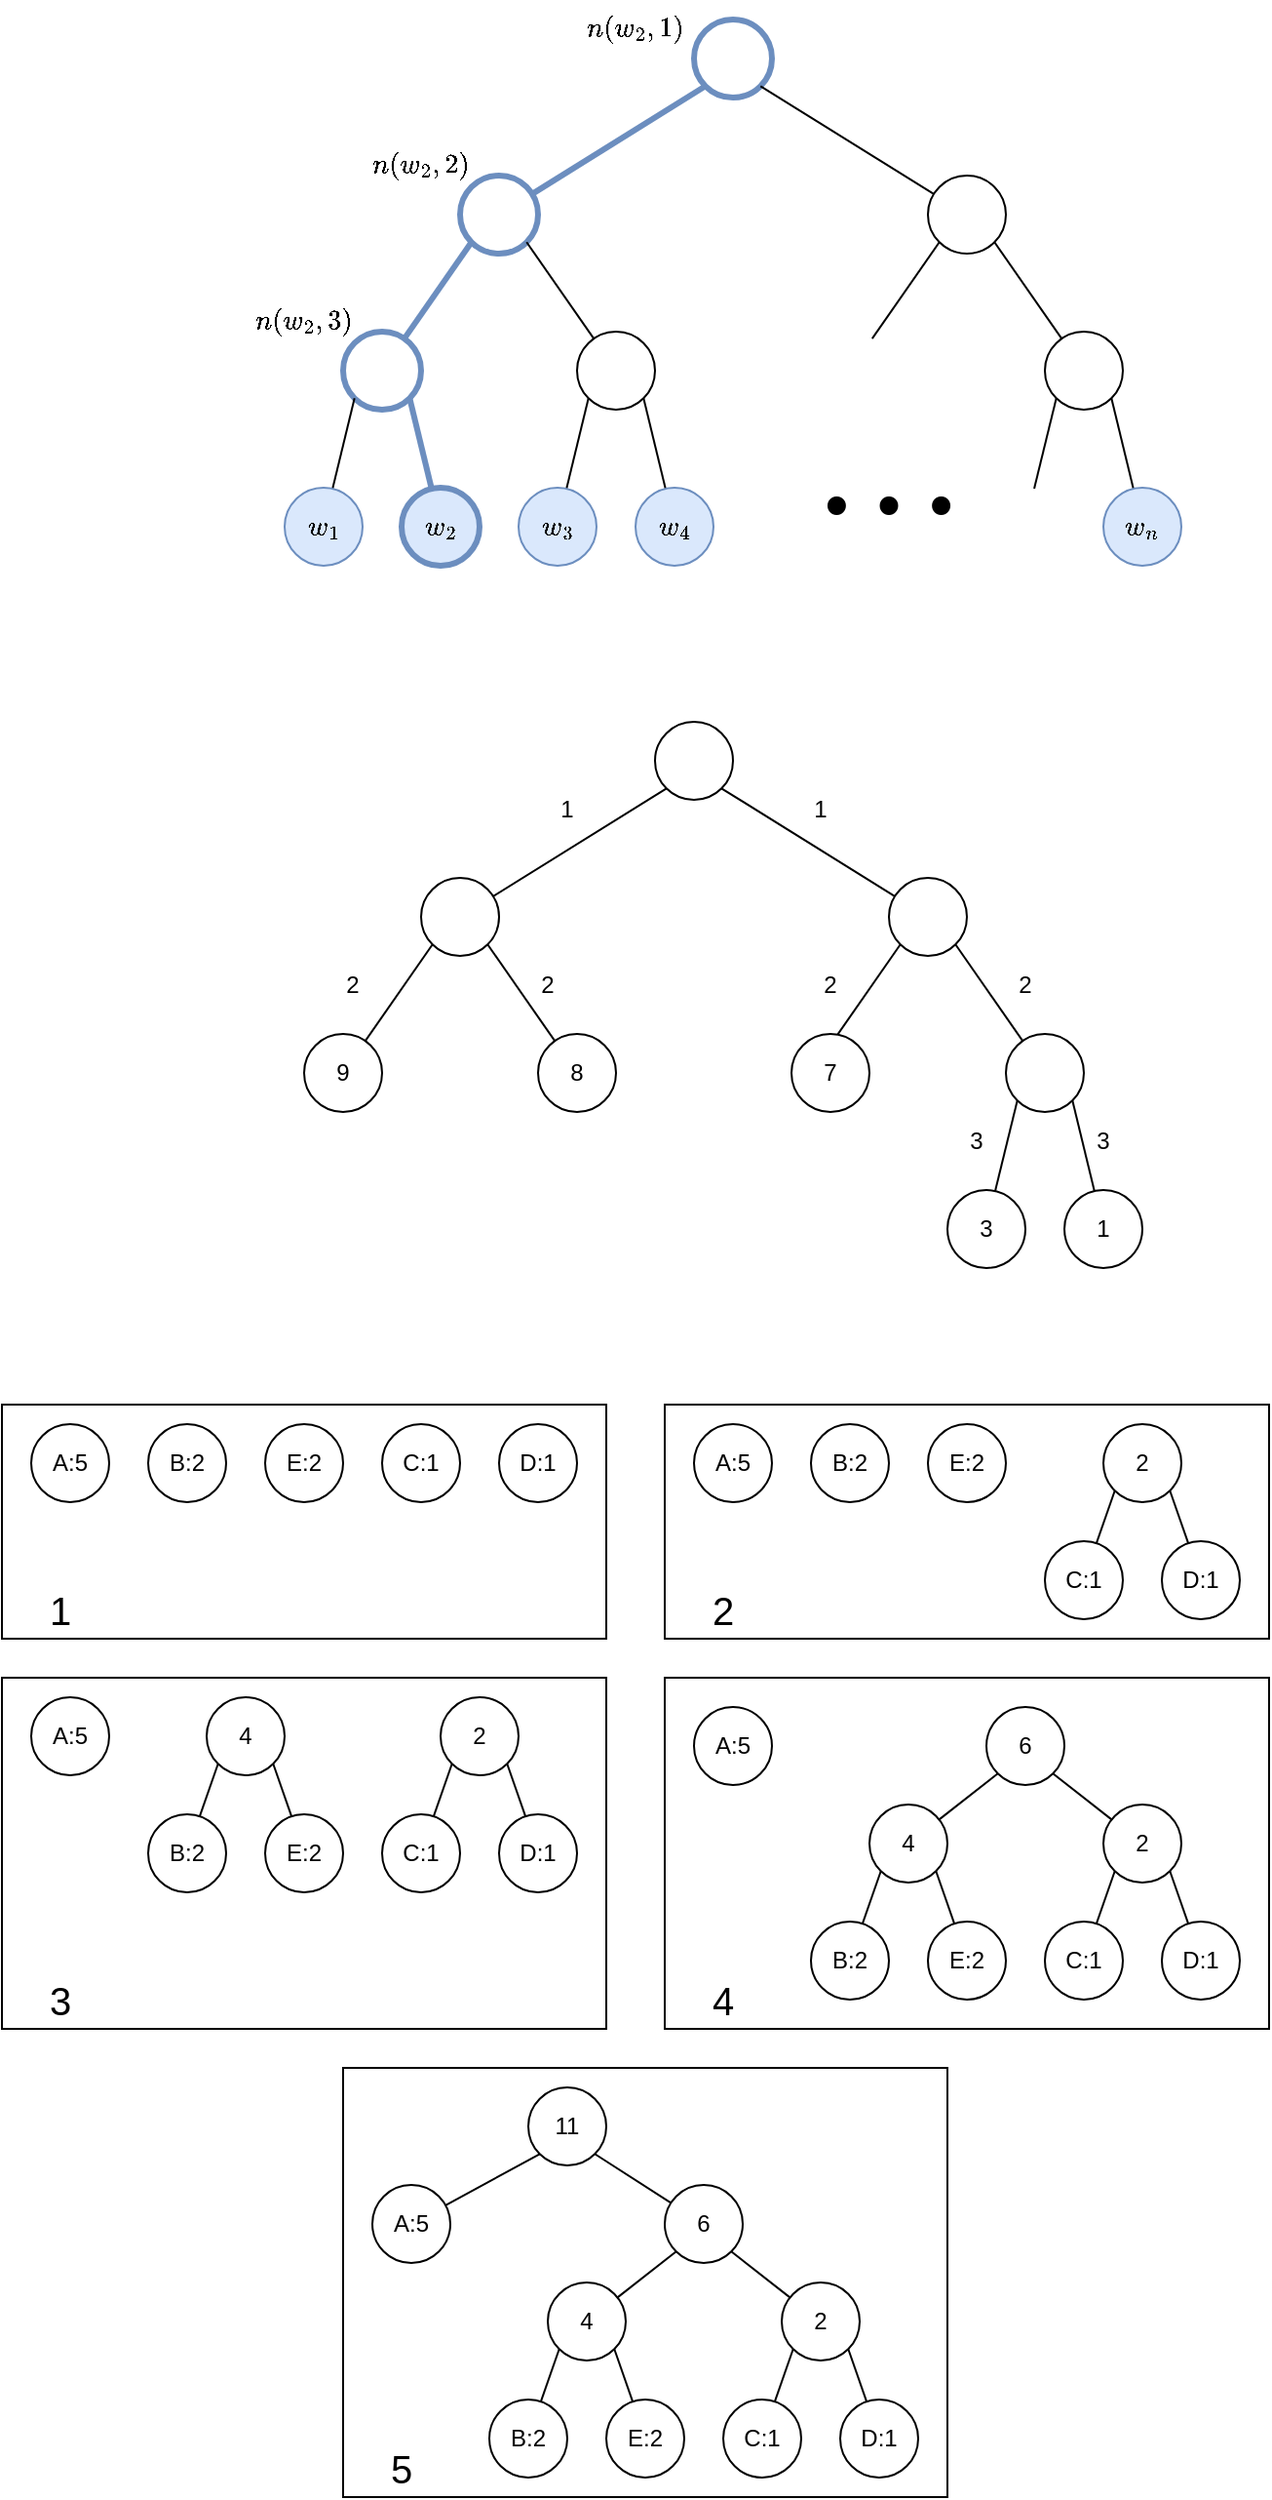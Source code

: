 <mxfile>
    <diagram id="yGMjOtynLAjy5uRdQ5Lb" name="Page-1">
        <mxGraphModel dx="1818" dy="858" grid="1" gridSize="10" guides="1" tooltips="1" connect="1" arrows="1" fold="1" page="1" pageScale="1" pageWidth="4681" pageHeight="3300" math="1" shadow="0">
            <root>
                <mxCell id="0"/>
                <mxCell id="1" parent="0"/>
                <mxCell id="2" value="" style="ellipse;whiteSpace=wrap;html=1;aspect=fixed;fillColor=none;strokeColor=#6c8ebf;strokeWidth=3;" vertex="1" parent="1">
                    <mxGeometry x="400" y="40" width="40" height="40" as="geometry"/>
                </mxCell>
                <mxCell id="17" style="edgeStyle=none;html=1;entryX=0;entryY=1;entryDx=0;entryDy=0;endArrow=none;endFill=0;fillColor=#dae8fc;strokeColor=#6c8ebf;strokeWidth=3;" edge="1" parent="1" source="3" target="2">
                    <mxGeometry relative="1" as="geometry"/>
                </mxCell>
                <mxCell id="3" value="" style="ellipse;whiteSpace=wrap;html=1;aspect=fixed;fillColor=none;strokeColor=#6c8ebf;strokeWidth=3;" vertex="1" parent="1">
                    <mxGeometry x="280" y="120" width="40" height="40" as="geometry"/>
                </mxCell>
                <mxCell id="18" style="edgeStyle=none;html=1;entryX=1;entryY=1;entryDx=0;entryDy=0;endArrow=none;endFill=0;" edge="1" parent="1" source="4" target="2">
                    <mxGeometry relative="1" as="geometry"/>
                </mxCell>
                <mxCell id="4" value="" style="ellipse;whiteSpace=wrap;html=1;aspect=fixed;" vertex="1" parent="1">
                    <mxGeometry x="520" y="120" width="40" height="40" as="geometry"/>
                </mxCell>
                <mxCell id="19" style="edgeStyle=none;html=1;entryX=0;entryY=1;entryDx=0;entryDy=0;endArrow=none;endFill=0;fillColor=#dae8fc;strokeColor=#6c8ebf;strokeWidth=3;" edge="1" parent="1" source="5" target="3">
                    <mxGeometry relative="1" as="geometry"/>
                </mxCell>
                <mxCell id="5" value="" style="ellipse;whiteSpace=wrap;html=1;aspect=fixed;strokeWidth=3;fillColor=none;strokeColor=#6c8ebf;" vertex="1" parent="1">
                    <mxGeometry x="220" y="200" width="40" height="40" as="geometry"/>
                </mxCell>
                <mxCell id="20" style="edgeStyle=none;html=1;entryX=1;entryY=1;entryDx=0;entryDy=0;endArrow=none;endFill=0;" edge="1" parent="1" source="6" target="3">
                    <mxGeometry relative="1" as="geometry"/>
                </mxCell>
                <mxCell id="6" value="" style="ellipse;whiteSpace=wrap;html=1;aspect=fixed;" vertex="1" parent="1">
                    <mxGeometry x="340" y="200" width="40" height="40" as="geometry"/>
                </mxCell>
                <mxCell id="21" style="edgeStyle=none;html=1;entryX=0;entryY=1;entryDx=0;entryDy=0;endArrow=none;endFill=0;" edge="1" parent="1" target="4">
                    <mxGeometry relative="1" as="geometry">
                        <mxPoint x="491.411" y="203.575" as="sourcePoint"/>
                    </mxGeometry>
                </mxCell>
                <mxCell id="22" style="edgeStyle=none;html=1;entryX=1;entryY=1;entryDx=0;entryDy=0;endArrow=none;endFill=0;" edge="1" parent="1" source="8" target="4">
                    <mxGeometry relative="1" as="geometry"/>
                </mxCell>
                <mxCell id="8" value="" style="ellipse;whiteSpace=wrap;html=1;aspect=fixed;" vertex="1" parent="1">
                    <mxGeometry x="580" y="200" width="40" height="40" as="geometry"/>
                </mxCell>
                <mxCell id="23" style="edgeStyle=none;html=1;entryX=0;entryY=1;entryDx=0;entryDy=0;endArrow=none;endFill=0;" edge="1" parent="1" source="9" target="5">
                    <mxGeometry relative="1" as="geometry"/>
                </mxCell>
                <mxCell id="9" value="$$w_1$$" style="ellipse;whiteSpace=wrap;html=1;aspect=fixed;fillColor=#dae8fc;strokeColor=#6c8ebf;" vertex="1" parent="1">
                    <mxGeometry x="190" y="280" width="40" height="40" as="geometry"/>
                </mxCell>
                <mxCell id="24" style="edgeStyle=none;html=1;entryX=1;entryY=1;entryDx=0;entryDy=0;endArrow=none;endFill=0;strokeWidth=3;fillColor=#dae8fc;strokeColor=#6c8ebf;" edge="1" parent="1" source="10" target="5">
                    <mxGeometry relative="1" as="geometry"/>
                </mxCell>
                <mxCell id="10" value="&lt;span style=&quot;color: rgb(0, 0, 0);&quot;&gt;$$w_2$$&lt;/span&gt;" style="ellipse;whiteSpace=wrap;html=1;aspect=fixed;fillColor=#dae8fc;strokeColor=#6c8ebf;strokeWidth=3;" vertex="1" parent="1">
                    <mxGeometry x="250" y="280" width="40" height="40" as="geometry"/>
                </mxCell>
                <mxCell id="25" style="edgeStyle=none;html=1;entryX=0;entryY=1;entryDx=0;entryDy=0;endArrow=none;endFill=0;" edge="1" parent="1" source="11" target="6">
                    <mxGeometry relative="1" as="geometry"/>
                </mxCell>
                <mxCell id="11" value="&lt;span style=&quot;color: rgb(0, 0, 0);&quot;&gt;$$w_3$$&lt;/span&gt;" style="ellipse;whiteSpace=wrap;html=1;aspect=fixed;fillColor=#dae8fc;strokeColor=#6c8ebf;" vertex="1" parent="1">
                    <mxGeometry x="310" y="280" width="40" height="40" as="geometry"/>
                </mxCell>
                <mxCell id="26" style="edgeStyle=none;html=1;entryX=1;entryY=1;entryDx=0;entryDy=0;endArrow=none;endFill=0;" edge="1" parent="1" source="12" target="6">
                    <mxGeometry relative="1" as="geometry"/>
                </mxCell>
                <mxCell id="12" value="&lt;span style=&quot;color: rgb(0, 0, 0);&quot;&gt;$$w_4$$&lt;/span&gt;" style="ellipse;whiteSpace=wrap;html=1;aspect=fixed;fillColor=#dae8fc;strokeColor=#6c8ebf;" vertex="1" parent="1">
                    <mxGeometry x="370" y="280" width="40" height="40" as="geometry"/>
                </mxCell>
                <mxCell id="29" style="edgeStyle=none;html=1;entryX=0;entryY=1;entryDx=0;entryDy=0;endArrow=none;endFill=0;" edge="1" parent="1" target="8">
                    <mxGeometry relative="1" as="geometry">
                        <mxPoint x="574.512" y="280.516" as="sourcePoint"/>
                    </mxGeometry>
                </mxCell>
                <mxCell id="30" style="edgeStyle=none;html=1;entryX=1;entryY=1;entryDx=0;entryDy=0;endArrow=none;endFill=0;" edge="1" parent="1" source="16" target="8">
                    <mxGeometry relative="1" as="geometry"/>
                </mxCell>
                <mxCell id="16" value="&lt;span style=&quot;color: rgb(0, 0, 0);&quot;&gt;$$w_n$$&lt;/span&gt;" style="ellipse;whiteSpace=wrap;html=1;aspect=fixed;fillColor=#dae8fc;strokeColor=#6c8ebf;" vertex="1" parent="1">
                    <mxGeometry x="610" y="280" width="40" height="40" as="geometry"/>
                </mxCell>
                <mxCell id="31" value="…" style="text;html=1;align=center;verticalAlign=middle;whiteSpace=wrap;rounded=0;fontSize=80;fontFamily=Comic Sans MS;" vertex="1" parent="1">
                    <mxGeometry x="460" y="210" width="80" height="110" as="geometry"/>
                </mxCell>
                <mxCell id="33" value="&lt;span style=&quot;color: rgb(0, 0, 0); font-family: Helvetica; font-size: 12px; font-style: normal; font-variant-ligatures: normal; font-variant-caps: normal; font-weight: 400; letter-spacing: normal; orphans: 2; text-indent: 0px; text-transform: none; widows: 2; word-spacing: 0px; -webkit-text-stroke-width: 0px; white-space: normal; background-color: rgb(251, 251, 251); text-decoration-thickness: initial; text-decoration-style: initial; text-decoration-color: initial; float: none; display: inline !important;&quot;&gt;$$n(w_2,1)$$&lt;/span&gt;" style="text;whiteSpace=wrap;html=1;verticalAlign=middle;align=center;" vertex="1" parent="1">
                    <mxGeometry x="320" y="30" width="100" height="30" as="geometry"/>
                </mxCell>
                <mxCell id="34" value="&lt;span style=&quot;color: rgb(0, 0, 0); font-family: Helvetica; font-size: 12px; font-style: normal; font-variant-ligatures: normal; font-variant-caps: normal; font-weight: 400; letter-spacing: normal; orphans: 2; text-indent: 0px; text-transform: none; widows: 2; word-spacing: 0px; -webkit-text-stroke-width: 0px; white-space: normal; background-color: rgb(251, 251, 251); text-decoration-thickness: initial; text-decoration-style: initial; text-decoration-color: initial; float: none; display: inline !important;&quot;&gt;$$n(w_2,2)$$&lt;/span&gt;" style="text;whiteSpace=wrap;html=1;verticalAlign=middle;align=center;" vertex="1" parent="1">
                    <mxGeometry x="210" y="100" width="100" height="30" as="geometry"/>
                </mxCell>
                <mxCell id="35" value="&lt;span style=&quot;color: rgb(0, 0, 0); font-family: Helvetica; font-size: 12px; font-style: normal; font-variant-ligatures: normal; font-variant-caps: normal; font-weight: 400; letter-spacing: normal; orphans: 2; text-indent: 0px; text-transform: none; widows: 2; word-spacing: 0px; -webkit-text-stroke-width: 0px; white-space: normal; background-color: rgb(251, 251, 251); text-decoration-thickness: initial; text-decoration-style: initial; text-decoration-color: initial; float: none; display: inline !important;&quot;&gt;$$n(w_2,3)$$&lt;/span&gt;" style="text;whiteSpace=wrap;html=1;verticalAlign=middle;align=center;" vertex="1" parent="1">
                    <mxGeometry x="150" y="180" width="100" height="30" as="geometry"/>
                </mxCell>
                <mxCell id="36" value="" style="ellipse;whiteSpace=wrap;html=1;aspect=fixed;strokeWidth=1;strokeColor=default;" vertex="1" parent="1">
                    <mxGeometry x="380" y="400" width="40" height="40" as="geometry"/>
                </mxCell>
                <mxCell id="37" style="edgeStyle=none;html=1;entryX=0;entryY=1;entryDx=0;entryDy=0;endArrow=none;endFill=0;strokeWidth=1;strokeColor=default;" edge="1" parent="1" source="38" target="36">
                    <mxGeometry relative="1" as="geometry"/>
                </mxCell>
                <mxCell id="38" value="" style="ellipse;whiteSpace=wrap;html=1;aspect=fixed;strokeWidth=1;strokeColor=default;" vertex="1" parent="1">
                    <mxGeometry x="260" y="480" width="40" height="40" as="geometry"/>
                </mxCell>
                <mxCell id="39" style="edgeStyle=none;html=1;entryX=1;entryY=1;entryDx=0;entryDy=0;endArrow=none;endFill=0;strokeColor=default;strokeWidth=1;" edge="1" parent="1" source="40" target="36">
                    <mxGeometry relative="1" as="geometry"/>
                </mxCell>
                <mxCell id="40" value="" style="ellipse;whiteSpace=wrap;html=1;aspect=fixed;strokeColor=default;strokeWidth=1;" vertex="1" parent="1">
                    <mxGeometry x="500" y="480" width="40" height="40" as="geometry"/>
                </mxCell>
                <mxCell id="41" style="edgeStyle=none;html=1;entryX=0;entryY=1;entryDx=0;entryDy=0;endArrow=none;endFill=0;strokeWidth=1;strokeColor=default;" edge="1" parent="1" source="42" target="38">
                    <mxGeometry relative="1" as="geometry"/>
                </mxCell>
                <mxCell id="42" value="9" style="ellipse;whiteSpace=wrap;html=1;aspect=fixed;strokeWidth=1;strokeColor=default;" vertex="1" parent="1">
                    <mxGeometry x="200" y="560" width="40" height="40" as="geometry"/>
                </mxCell>
                <mxCell id="43" style="edgeStyle=none;html=1;entryX=1;entryY=1;entryDx=0;entryDy=0;endArrow=none;endFill=0;strokeColor=default;strokeWidth=1;" edge="1" parent="1" source="44" target="38">
                    <mxGeometry relative="1" as="geometry"/>
                </mxCell>
                <mxCell id="44" value="8" style="ellipse;whiteSpace=wrap;html=1;aspect=fixed;strokeColor=default;strokeWidth=1;" vertex="1" parent="1">
                    <mxGeometry x="320" y="560" width="40" height="40" as="geometry"/>
                </mxCell>
                <mxCell id="45" style="edgeStyle=none;html=1;entryX=0;entryY=1;entryDx=0;entryDy=0;endArrow=none;endFill=0;strokeColor=default;strokeWidth=1;" edge="1" parent="1" target="40">
                    <mxGeometry relative="1" as="geometry">
                        <mxPoint x="471.411" y="563.575" as="sourcePoint"/>
                    </mxGeometry>
                </mxCell>
                <mxCell id="46" style="edgeStyle=none;html=1;entryX=1;entryY=1;entryDx=0;entryDy=0;endArrow=none;endFill=0;strokeColor=default;strokeWidth=1;" edge="1" parent="1" source="47" target="40">
                    <mxGeometry relative="1" as="geometry"/>
                </mxCell>
                <mxCell id="47" value="" style="ellipse;whiteSpace=wrap;html=1;aspect=fixed;strokeColor=default;strokeWidth=1;" vertex="1" parent="1">
                    <mxGeometry x="560" y="560" width="40" height="40" as="geometry"/>
                </mxCell>
                <mxCell id="56" style="edgeStyle=none;html=1;entryX=0;entryY=1;entryDx=0;entryDy=0;endArrow=none;endFill=0;strokeColor=default;strokeWidth=1;" edge="1" parent="1" target="47">
                    <mxGeometry relative="1" as="geometry">
                        <mxPoint x="554.512" y="640.516" as="sourcePoint"/>
                    </mxGeometry>
                </mxCell>
                <mxCell id="57" style="edgeStyle=none;html=1;entryX=1;entryY=1;entryDx=0;entryDy=0;endArrow=none;endFill=0;strokeColor=default;strokeWidth=1;" edge="1" parent="1" source="58" target="47">
                    <mxGeometry relative="1" as="geometry"/>
                </mxCell>
                <mxCell id="58" value="1" style="ellipse;whiteSpace=wrap;html=1;aspect=fixed;strokeColor=default;strokeWidth=1;" vertex="1" parent="1">
                    <mxGeometry x="590" y="640" width="40" height="40" as="geometry"/>
                </mxCell>
                <mxCell id="63" value="7" style="ellipse;whiteSpace=wrap;html=1;aspect=fixed;strokeColor=default;strokeWidth=1;" vertex="1" parent="1">
                    <mxGeometry x="450" y="560" width="40" height="40" as="geometry"/>
                </mxCell>
                <mxCell id="64" value="3" style="ellipse;whiteSpace=wrap;html=1;aspect=fixed;strokeColor=default;strokeWidth=1;" vertex="1" parent="1">
                    <mxGeometry x="530" y="640" width="40" height="40" as="geometry"/>
                </mxCell>
                <mxCell id="65" value="1" style="text;html=1;align=center;verticalAlign=middle;whiteSpace=wrap;rounded=0;" vertex="1" parent="1">
                    <mxGeometry x="320" y="430" width="30" height="30" as="geometry"/>
                </mxCell>
                <mxCell id="66" value="1" style="text;html=1;align=center;verticalAlign=middle;whiteSpace=wrap;rounded=0;" vertex="1" parent="1">
                    <mxGeometry x="450" y="430" width="30" height="30" as="geometry"/>
                </mxCell>
                <mxCell id="67" value="2" style="text;html=1;align=center;verticalAlign=middle;whiteSpace=wrap;rounded=0;" vertex="1" parent="1">
                    <mxGeometry x="210" y="520" width="30" height="30" as="geometry"/>
                </mxCell>
                <mxCell id="68" value="2" style="text;html=1;align=center;verticalAlign=middle;whiteSpace=wrap;rounded=0;" vertex="1" parent="1">
                    <mxGeometry x="310" y="520" width="30" height="30" as="geometry"/>
                </mxCell>
                <mxCell id="69" value="2" style="text;html=1;align=center;verticalAlign=middle;whiteSpace=wrap;rounded=0;" vertex="1" parent="1">
                    <mxGeometry x="455" y="520" width="30" height="30" as="geometry"/>
                </mxCell>
                <mxCell id="70" value="2" style="text;html=1;align=center;verticalAlign=middle;whiteSpace=wrap;rounded=0;" vertex="1" parent="1">
                    <mxGeometry x="555" y="520" width="30" height="30" as="geometry"/>
                </mxCell>
                <mxCell id="71" value="3" style="text;html=1;align=center;verticalAlign=middle;whiteSpace=wrap;rounded=0;" vertex="1" parent="1">
                    <mxGeometry x="530" y="600" width="30" height="30" as="geometry"/>
                </mxCell>
                <mxCell id="72" value="3" style="text;html=1;align=center;verticalAlign=middle;whiteSpace=wrap;rounded=0;" vertex="1" parent="1">
                    <mxGeometry x="595" y="600" width="30" height="30" as="geometry"/>
                </mxCell>
                <mxCell id="73" value="A:5" style="ellipse;whiteSpace=wrap;html=1;aspect=fixed;strokeColor=default;strokeWidth=1;" vertex="1" parent="1">
                    <mxGeometry x="60" y="760" width="40" height="40" as="geometry"/>
                </mxCell>
                <mxCell id="74" value="B:2" style="ellipse;whiteSpace=wrap;html=1;aspect=fixed;strokeColor=default;strokeWidth=1;" vertex="1" parent="1">
                    <mxGeometry x="120" y="760" width="40" height="40" as="geometry"/>
                </mxCell>
                <mxCell id="75" value="E:2" style="ellipse;whiteSpace=wrap;html=1;aspect=fixed;strokeColor=default;strokeWidth=1;" vertex="1" parent="1">
                    <mxGeometry x="180" y="760" width="40" height="40" as="geometry"/>
                </mxCell>
                <mxCell id="76" value="C:1" style="ellipse;whiteSpace=wrap;html=1;aspect=fixed;strokeColor=default;strokeWidth=1;" vertex="1" parent="1">
                    <mxGeometry x="240" y="760" width="40" height="40" as="geometry"/>
                </mxCell>
                <mxCell id="77" value="D:1" style="ellipse;whiteSpace=wrap;html=1;aspect=fixed;strokeColor=default;strokeWidth=1;" vertex="1" parent="1">
                    <mxGeometry x="300" y="760" width="40" height="40" as="geometry"/>
                </mxCell>
                <mxCell id="78" value="C:1" style="ellipse;whiteSpace=wrap;html=1;aspect=fixed;strokeColor=default;strokeWidth=1;" vertex="1" parent="1">
                    <mxGeometry x="580" y="820" width="40" height="40" as="geometry"/>
                </mxCell>
                <mxCell id="79" value="D:1" style="ellipse;whiteSpace=wrap;html=1;aspect=fixed;strokeColor=default;strokeWidth=1;" vertex="1" parent="1">
                    <mxGeometry x="640" y="820" width="40" height="40" as="geometry"/>
                </mxCell>
                <mxCell id="80" value="2" style="ellipse;whiteSpace=wrap;html=1;aspect=fixed;strokeColor=default;strokeWidth=1;" vertex="1" parent="1">
                    <mxGeometry x="610" y="760" width="40" height="40" as="geometry"/>
                </mxCell>
                <mxCell id="81" value="A:5" style="ellipse;whiteSpace=wrap;html=1;aspect=fixed;strokeColor=default;strokeWidth=1;" vertex="1" parent="1">
                    <mxGeometry x="400" y="760" width="40" height="40" as="geometry"/>
                </mxCell>
                <mxCell id="82" value="B:2" style="ellipse;whiteSpace=wrap;html=1;aspect=fixed;strokeColor=default;strokeWidth=1;" vertex="1" parent="1">
                    <mxGeometry x="460" y="760" width="40" height="40" as="geometry"/>
                </mxCell>
                <mxCell id="83" value="E:2" style="ellipse;whiteSpace=wrap;html=1;aspect=fixed;strokeColor=default;strokeWidth=1;" vertex="1" parent="1">
                    <mxGeometry x="520" y="760" width="40" height="40" as="geometry"/>
                </mxCell>
                <mxCell id="112" style="edgeStyle=none;html=1;entryX=0;entryY=1;entryDx=0;entryDy=0;endArrow=none;endFill=0;" edge="1" parent="1" source="84" target="86">
                    <mxGeometry relative="1" as="geometry"/>
                </mxCell>
                <mxCell id="84" value="C:1" style="ellipse;whiteSpace=wrap;html=1;aspect=fixed;strokeColor=default;strokeWidth=1;" vertex="1" parent="1">
                    <mxGeometry x="240" y="960" width="40" height="40" as="geometry"/>
                </mxCell>
                <mxCell id="113" style="edgeStyle=none;html=1;entryX=1;entryY=1;entryDx=0;entryDy=0;endArrow=none;endFill=0;" edge="1" parent="1" source="85" target="86">
                    <mxGeometry relative="1" as="geometry"/>
                </mxCell>
                <mxCell id="85" value="D:1" style="ellipse;whiteSpace=wrap;html=1;aspect=fixed;strokeColor=default;strokeWidth=1;" vertex="1" parent="1">
                    <mxGeometry x="300" y="960" width="40" height="40" as="geometry"/>
                </mxCell>
                <mxCell id="86" value="2" style="ellipse;whiteSpace=wrap;html=1;aspect=fixed;strokeColor=default;strokeWidth=1;" vertex="1" parent="1">
                    <mxGeometry x="270" y="900" width="40" height="40" as="geometry"/>
                </mxCell>
                <mxCell id="87" value="A:5" style="ellipse;whiteSpace=wrap;html=1;aspect=fixed;strokeColor=default;strokeWidth=1;" vertex="1" parent="1">
                    <mxGeometry x="60" y="900" width="40" height="40" as="geometry"/>
                </mxCell>
                <mxCell id="110" style="edgeStyle=none;html=1;entryX=0;entryY=1;entryDx=0;entryDy=0;endArrow=none;endFill=0;" edge="1" parent="1" source="88" target="90">
                    <mxGeometry relative="1" as="geometry"/>
                </mxCell>
                <mxCell id="88" value="B:2" style="ellipse;whiteSpace=wrap;html=1;aspect=fixed;strokeColor=default;strokeWidth=1;" vertex="1" parent="1">
                    <mxGeometry x="120" y="960" width="40" height="40" as="geometry"/>
                </mxCell>
                <mxCell id="111" style="edgeStyle=none;html=1;entryX=1;entryY=1;entryDx=0;entryDy=0;endArrow=none;endFill=0;" edge="1" parent="1" source="89" target="90">
                    <mxGeometry relative="1" as="geometry"/>
                </mxCell>
                <mxCell id="89" value="E:2" style="ellipse;whiteSpace=wrap;html=1;aspect=fixed;strokeColor=default;strokeWidth=1;" vertex="1" parent="1">
                    <mxGeometry x="180" y="960" width="40" height="40" as="geometry"/>
                </mxCell>
                <mxCell id="90" value="4" style="ellipse;whiteSpace=wrap;html=1;aspect=fixed;strokeColor=default;strokeWidth=1;" vertex="1" parent="1">
                    <mxGeometry x="150" y="900" width="40" height="40" as="geometry"/>
                </mxCell>
                <mxCell id="116" style="edgeStyle=none;html=1;entryX=0;entryY=1;entryDx=0;entryDy=0;endArrow=none;endFill=0;" edge="1" parent="1" source="91" target="93">
                    <mxGeometry relative="1" as="geometry"/>
                </mxCell>
                <mxCell id="91" value="C:1" style="ellipse;whiteSpace=wrap;html=1;aspect=fixed;strokeColor=default;strokeWidth=1;" vertex="1" parent="1">
                    <mxGeometry x="580" y="1015" width="40" height="40" as="geometry"/>
                </mxCell>
                <mxCell id="117" style="edgeStyle=none;html=1;entryX=1;entryY=1;entryDx=0;entryDy=0;endArrow=none;endFill=0;" edge="1" parent="1" source="92" target="93">
                    <mxGeometry relative="1" as="geometry"/>
                </mxCell>
                <mxCell id="92" value="D:1" style="ellipse;whiteSpace=wrap;html=1;aspect=fixed;strokeColor=default;strokeWidth=1;" vertex="1" parent="1">
                    <mxGeometry x="640" y="1015" width="40" height="40" as="geometry"/>
                </mxCell>
                <mxCell id="118" style="edgeStyle=none;html=1;entryX=1;entryY=1;entryDx=0;entryDy=0;endArrow=none;endFill=0;" edge="1" parent="1" source="93" target="98">
                    <mxGeometry relative="1" as="geometry"/>
                </mxCell>
                <mxCell id="93" value="2" style="ellipse;whiteSpace=wrap;html=1;aspect=fixed;strokeColor=default;strokeWidth=1;" vertex="1" parent="1">
                    <mxGeometry x="610" y="955" width="40" height="40" as="geometry"/>
                </mxCell>
                <mxCell id="94" value="A:5" style="ellipse;whiteSpace=wrap;html=1;aspect=fixed;strokeColor=default;strokeWidth=1;" vertex="1" parent="1">
                    <mxGeometry x="400" y="905" width="40" height="40" as="geometry"/>
                </mxCell>
                <mxCell id="114" style="edgeStyle=none;html=1;entryX=0;entryY=1;entryDx=0;entryDy=0;endArrow=none;endFill=0;" edge="1" parent="1" source="95" target="97">
                    <mxGeometry relative="1" as="geometry"/>
                </mxCell>
                <mxCell id="95" value="B:2" style="ellipse;whiteSpace=wrap;html=1;aspect=fixed;strokeColor=default;strokeWidth=1;" vertex="1" parent="1">
                    <mxGeometry x="460" y="1015" width="40" height="40" as="geometry"/>
                </mxCell>
                <mxCell id="115" style="edgeStyle=none;html=1;entryX=1;entryY=1;entryDx=0;entryDy=0;endArrow=none;endFill=0;" edge="1" parent="1" source="96" target="97">
                    <mxGeometry relative="1" as="geometry"/>
                </mxCell>
                <mxCell id="96" value="E:2" style="ellipse;whiteSpace=wrap;html=1;aspect=fixed;strokeColor=default;strokeWidth=1;" vertex="1" parent="1">
                    <mxGeometry x="520" y="1015" width="40" height="40" as="geometry"/>
                </mxCell>
                <mxCell id="119" style="edgeStyle=none;html=1;entryX=0;entryY=1;entryDx=0;entryDy=0;endArrow=none;endFill=0;" edge="1" parent="1" source="97" target="98">
                    <mxGeometry relative="1" as="geometry"/>
                </mxCell>
                <mxCell id="97" value="4" style="ellipse;whiteSpace=wrap;html=1;aspect=fixed;strokeColor=default;strokeWidth=1;" vertex="1" parent="1">
                    <mxGeometry x="490" y="955" width="40" height="40" as="geometry"/>
                </mxCell>
                <mxCell id="98" value="6" style="ellipse;whiteSpace=wrap;html=1;aspect=fixed;strokeColor=default;strokeWidth=1;" vertex="1" parent="1">
                    <mxGeometry x="550" y="905" width="40" height="40" as="geometry"/>
                </mxCell>
                <mxCell id="122" style="edgeStyle=none;html=1;entryX=0;entryY=1;entryDx=0;entryDy=0;endArrow=none;endFill=0;" edge="1" parent="1" source="99" target="101">
                    <mxGeometry relative="1" as="geometry"/>
                </mxCell>
                <mxCell id="99" value="C:1" style="ellipse;whiteSpace=wrap;html=1;aspect=fixed;strokeColor=default;strokeWidth=1;" vertex="1" parent="1">
                    <mxGeometry x="415" y="1260" width="40" height="40" as="geometry"/>
                </mxCell>
                <mxCell id="123" style="edgeStyle=none;html=1;entryX=1;entryY=1;entryDx=0;entryDy=0;endArrow=none;endFill=0;" edge="1" parent="1" source="100" target="101">
                    <mxGeometry relative="1" as="geometry"/>
                </mxCell>
                <mxCell id="100" value="D:1" style="ellipse;whiteSpace=wrap;html=1;aspect=fixed;strokeColor=default;strokeWidth=1;" vertex="1" parent="1">
                    <mxGeometry x="475" y="1260" width="40" height="40" as="geometry"/>
                </mxCell>
                <mxCell id="125" style="edgeStyle=none;html=1;entryX=1;entryY=1;entryDx=0;entryDy=0;endArrow=none;endFill=0;" edge="1" parent="1" source="101" target="106">
                    <mxGeometry relative="1" as="geometry"/>
                </mxCell>
                <mxCell id="101" value="2" style="ellipse;whiteSpace=wrap;html=1;aspect=fixed;strokeColor=default;strokeWidth=1;" vertex="1" parent="1">
                    <mxGeometry x="445" y="1200" width="40" height="40" as="geometry"/>
                </mxCell>
                <mxCell id="127" style="edgeStyle=none;html=1;entryX=0;entryY=1;entryDx=0;entryDy=0;endArrow=none;endFill=0;" edge="1" parent="1" source="102" target="107">
                    <mxGeometry relative="1" as="geometry"/>
                </mxCell>
                <mxCell id="102" value="A:5" style="ellipse;whiteSpace=wrap;html=1;aspect=fixed;strokeColor=default;strokeWidth=1;" vertex="1" parent="1">
                    <mxGeometry x="235" y="1150" width="40" height="40" as="geometry"/>
                </mxCell>
                <mxCell id="120" style="edgeStyle=none;html=1;entryX=0;entryY=1;entryDx=0;entryDy=0;endArrow=none;endFill=0;" edge="1" parent="1" source="103" target="105">
                    <mxGeometry relative="1" as="geometry"/>
                </mxCell>
                <mxCell id="103" value="B:2" style="ellipse;whiteSpace=wrap;html=1;aspect=fixed;strokeColor=default;strokeWidth=1;" vertex="1" parent="1">
                    <mxGeometry x="295" y="1260" width="40" height="40" as="geometry"/>
                </mxCell>
                <mxCell id="121" style="edgeStyle=none;html=1;entryX=1;entryY=1;entryDx=0;entryDy=0;endArrow=none;endFill=0;" edge="1" parent="1" source="104" target="105">
                    <mxGeometry relative="1" as="geometry"/>
                </mxCell>
                <mxCell id="104" value="E:2" style="ellipse;whiteSpace=wrap;html=1;aspect=fixed;strokeColor=default;strokeWidth=1;" vertex="1" parent="1">
                    <mxGeometry x="355" y="1260" width="40" height="40" as="geometry"/>
                </mxCell>
                <mxCell id="124" style="edgeStyle=none;html=1;entryX=0;entryY=1;entryDx=0;entryDy=0;endArrow=none;endFill=0;" edge="1" parent="1" source="105" target="106">
                    <mxGeometry relative="1" as="geometry"/>
                </mxCell>
                <mxCell id="105" value="4" style="ellipse;whiteSpace=wrap;html=1;aspect=fixed;strokeColor=default;strokeWidth=1;" vertex="1" parent="1">
                    <mxGeometry x="325" y="1200" width="40" height="40" as="geometry"/>
                </mxCell>
                <mxCell id="126" style="edgeStyle=none;html=1;entryX=1;entryY=1;entryDx=0;entryDy=0;endArrow=none;endFill=0;" edge="1" parent="1" source="106" target="107">
                    <mxGeometry relative="1" as="geometry"/>
                </mxCell>
                <mxCell id="106" value="6" style="ellipse;whiteSpace=wrap;html=1;aspect=fixed;strokeColor=default;strokeWidth=1;" vertex="1" parent="1">
                    <mxGeometry x="385" y="1150" width="40" height="40" as="geometry"/>
                </mxCell>
                <mxCell id="107" value="11" style="ellipse;whiteSpace=wrap;html=1;aspect=fixed;strokeColor=default;strokeWidth=1;" vertex="1" parent="1">
                    <mxGeometry x="315" y="1100" width="40" height="40" as="geometry"/>
                </mxCell>
                <mxCell id="108" style="edgeStyle=none;html=1;entryX=0;entryY=1;entryDx=0;entryDy=0;endArrow=none;endFill=0;" edge="1" parent="1" source="78" target="80">
                    <mxGeometry relative="1" as="geometry"/>
                </mxCell>
                <mxCell id="109" style="edgeStyle=none;html=1;entryX=1;entryY=1;entryDx=0;entryDy=0;endArrow=none;endFill=0;" edge="1" parent="1" source="79" target="80">
                    <mxGeometry relative="1" as="geometry"/>
                </mxCell>
                <mxCell id="128" value="" style="rounded=0;whiteSpace=wrap;html=1;fillColor=none;" vertex="1" parent="1">
                    <mxGeometry x="45" y="750" width="310" height="120" as="geometry"/>
                </mxCell>
                <mxCell id="129" value="" style="rounded=0;whiteSpace=wrap;html=1;fillColor=none;" vertex="1" parent="1">
                    <mxGeometry x="385" y="750" width="310" height="120" as="geometry"/>
                </mxCell>
                <mxCell id="130" value="" style="rounded=0;whiteSpace=wrap;html=1;fillColor=none;" vertex="1" parent="1">
                    <mxGeometry x="45" y="890" width="310" height="180" as="geometry"/>
                </mxCell>
                <mxCell id="131" value="" style="rounded=0;whiteSpace=wrap;html=1;fillColor=none;" vertex="1" parent="1">
                    <mxGeometry x="385" y="890" width="310" height="180" as="geometry"/>
                </mxCell>
                <mxCell id="132" value="" style="rounded=0;whiteSpace=wrap;html=1;fillColor=none;" vertex="1" parent="1">
                    <mxGeometry x="220" y="1090" width="310" height="220" as="geometry"/>
                </mxCell>
                <mxCell id="133" value="1" style="text;html=1;align=center;verticalAlign=middle;whiteSpace=wrap;rounded=0;fontSize=20;" vertex="1" parent="1">
                    <mxGeometry x="45" y="840" width="60" height="30" as="geometry"/>
                </mxCell>
                <mxCell id="134" value="2&lt;span style=&quot;font-family: monospace; font-size: 0px; text-align: start; text-wrap-mode: nowrap;&quot;&gt;%3CmxGraphModel%3E%3Croot%3E%3CmxCell%20id%3D%220%22%2F%3E%3CmxCell%20id%3D%221%22%20parent%3D%220%22%2F%3E%3CmxCell%20id%3D%222%22%20value%3D%221%22%20style%3D%22text%3Bhtml%3D1%3Balign%3Dcenter%3BverticalAlign%3Dmiddle%3BwhiteSpace%3Dwrap%3Brounded%3D0%3BfontSize%3D20%3B%22%20vertex%3D%221%22%20parent%3D%221%22%3E%3CmxGeometry%20x%3D%2245%22%20y%3D%22850%22%20width%3D%2260%22%20height%3D%2230%22%20as%3D%22geometry%22%2F%3E%3C%2FmxCell%3E%3C%2Froot%3E%3C%2FmxGraphModel%3E&lt;/span&gt;" style="text;html=1;align=center;verticalAlign=middle;whiteSpace=wrap;rounded=0;fontSize=20;" vertex="1" parent="1">
                    <mxGeometry x="385" y="840" width="60" height="30" as="geometry"/>
                </mxCell>
                <mxCell id="135" value="3" style="text;html=1;align=center;verticalAlign=middle;whiteSpace=wrap;rounded=0;fontSize=20;" vertex="1" parent="1">
                    <mxGeometry x="45" y="1040" width="60" height="30" as="geometry"/>
                </mxCell>
                <mxCell id="136" value="4" style="text;html=1;align=center;verticalAlign=middle;whiteSpace=wrap;rounded=0;fontSize=20;" vertex="1" parent="1">
                    <mxGeometry x="385" y="1040" width="60" height="30" as="geometry"/>
                </mxCell>
                <mxCell id="137" value="5" style="text;html=1;align=center;verticalAlign=middle;whiteSpace=wrap;rounded=0;fontSize=20;" vertex="1" parent="1">
                    <mxGeometry x="220" y="1280" width="60" height="30" as="geometry"/>
                </mxCell>
            </root>
        </mxGraphModel>
    </diagram>
</mxfile>